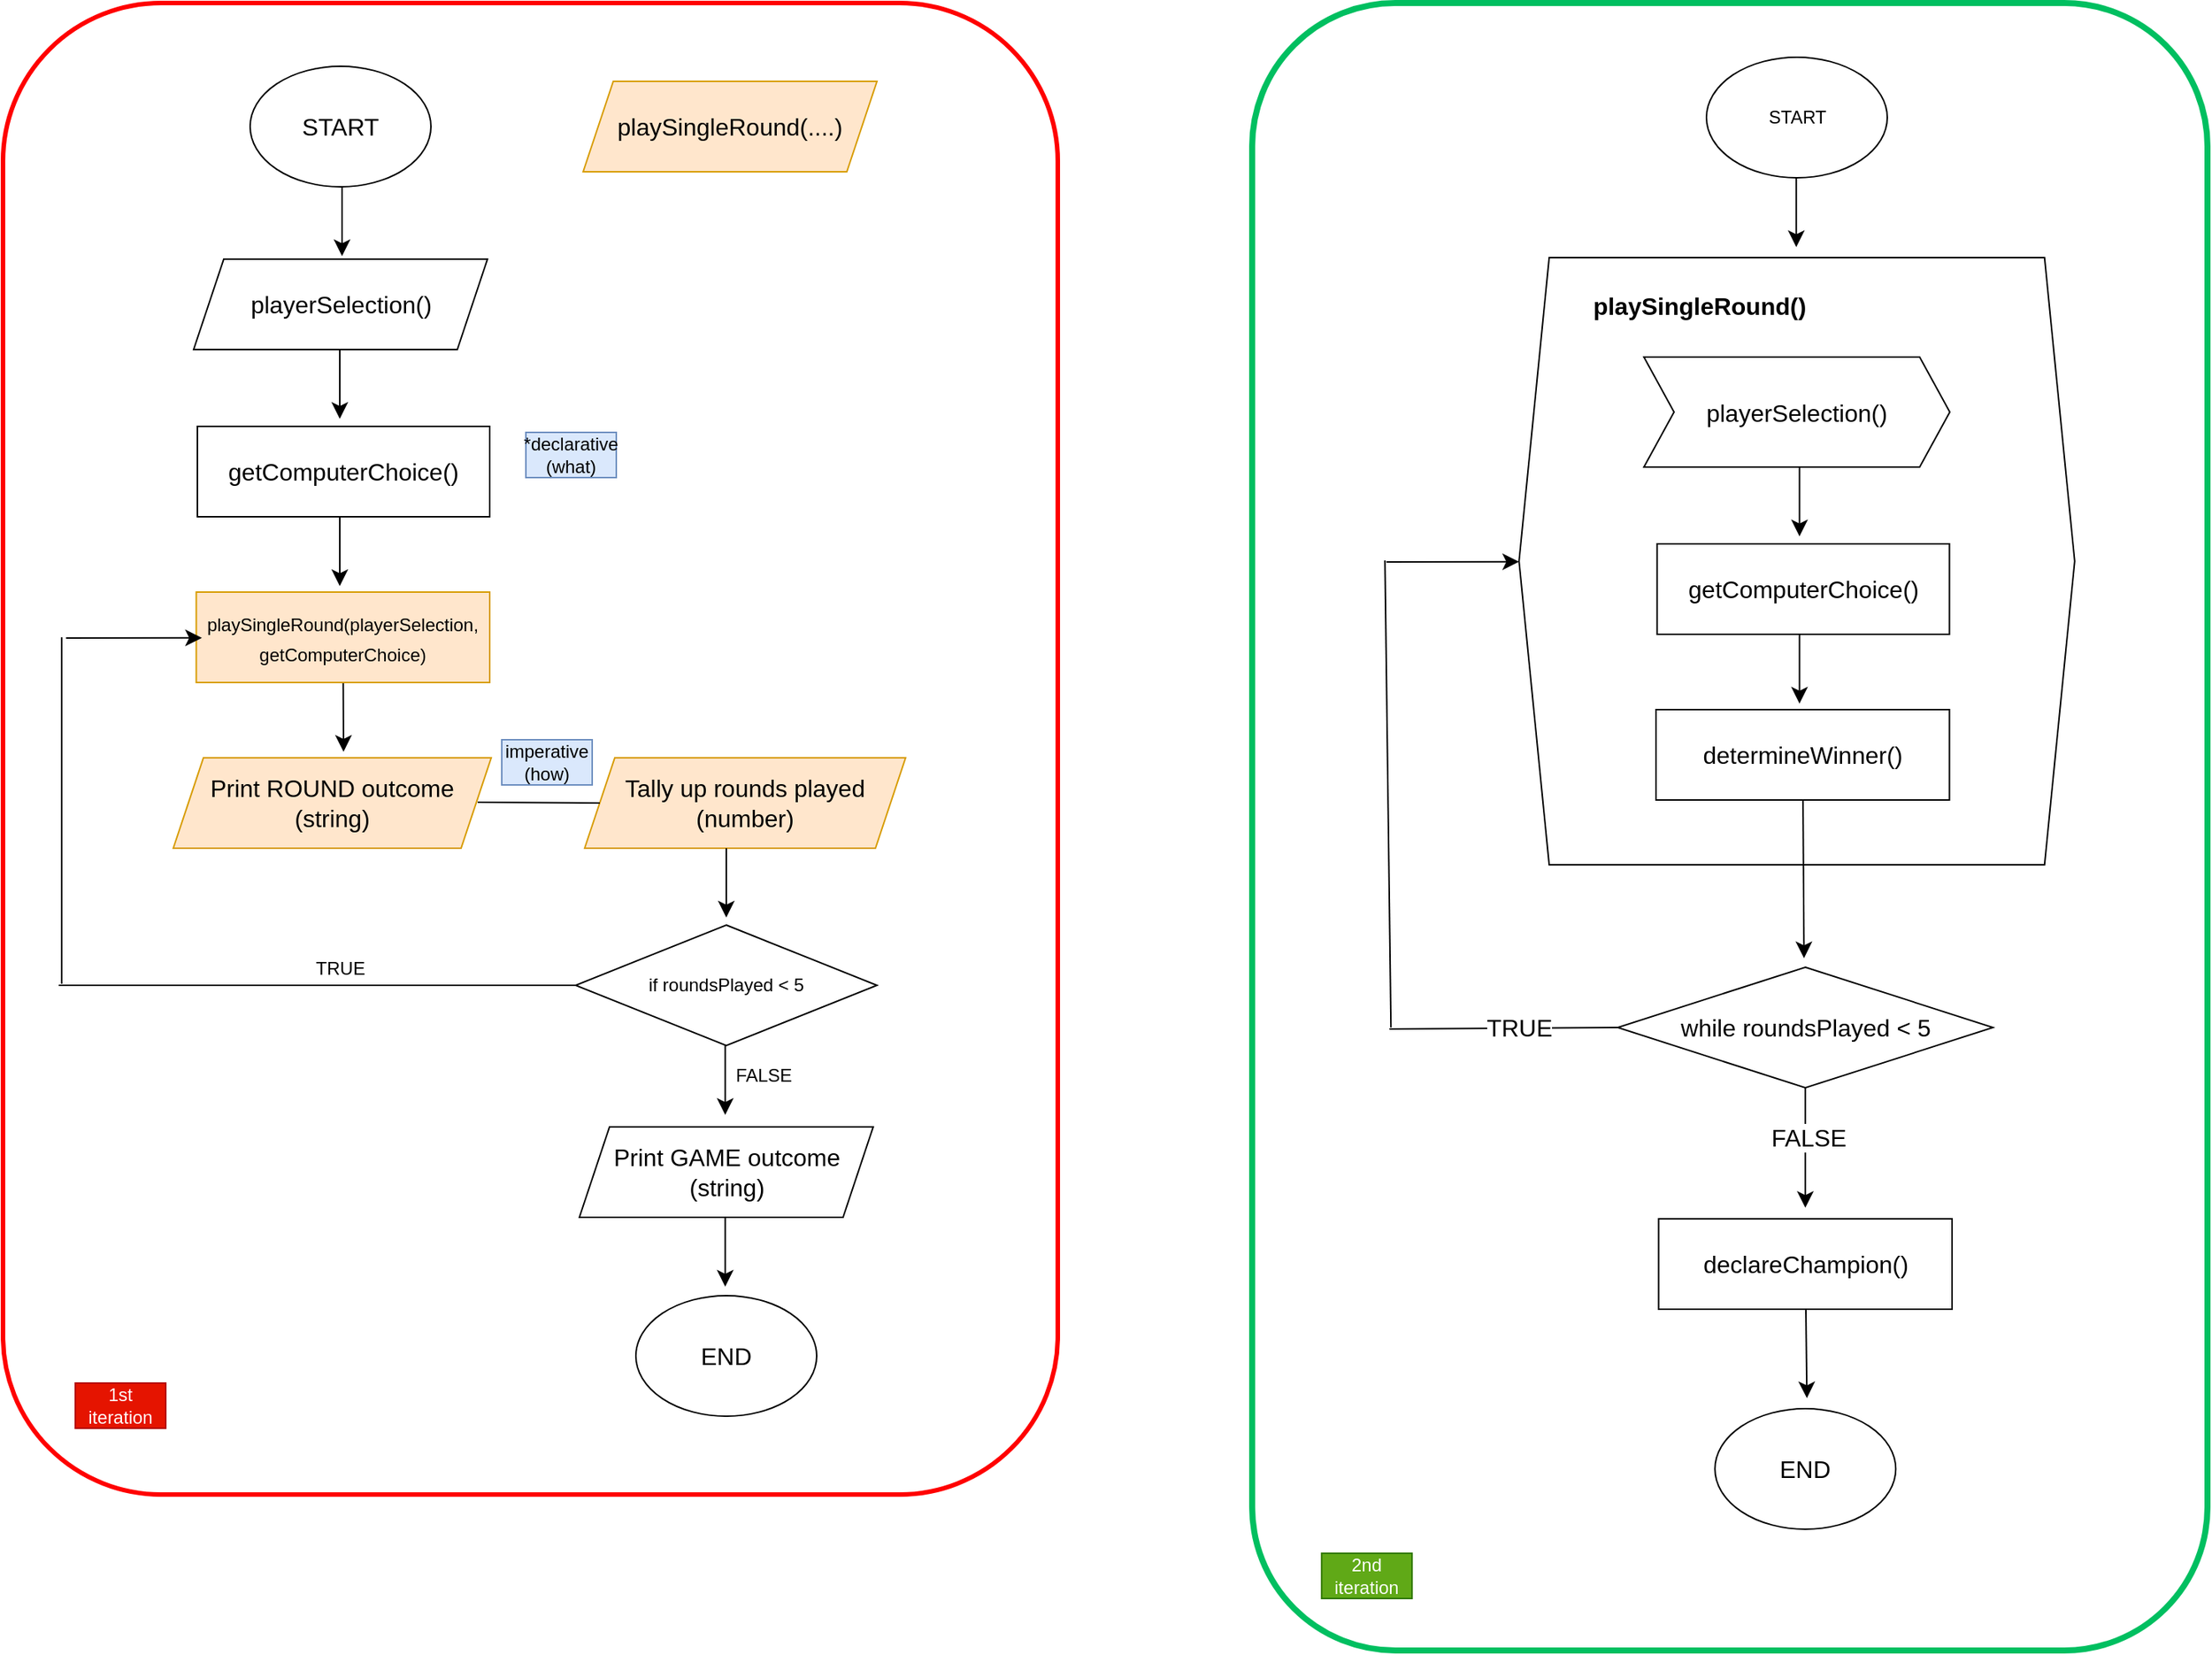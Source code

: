 <mxfile>
    <diagram id="ce9Kh-0NV0lILGy7-LgY" name="Page-1">
        <mxGraphModel dx="2310" dy="1748" grid="1" gridSize="10" guides="1" tooltips="1" connect="1" arrows="1" fold="1" page="0" pageScale="1" pageWidth="827" pageHeight="1169" background="none" math="0" shadow="0">
            <root>
                <mxCell id="0"/>
                <mxCell id="1" parent="0"/>
                <mxCell id="p4MHPP4dOXFgCDUE2EKb-68" value="" style="rounded=1;whiteSpace=wrap;html=1;fontSize=12;strokeColor=#00BF60;strokeWidth=4;" parent="1" vertex="1">
                    <mxGeometry x="970.0" y="-310" width="634" height="1093.5" as="geometry"/>
                </mxCell>
                <mxCell id="p4MHPP4dOXFgCDUE2EKb-32" value="" style="rounded=1;whiteSpace=wrap;html=1;fontSize=12;strokeColor=#FF0000;strokeWidth=3;" parent="1" vertex="1">
                    <mxGeometry x="141" y="-310" width="700" height="990" as="geometry"/>
                </mxCell>
                <mxCell id="p4MHPP4dOXFgCDUE2EKb-1" value="START" style="ellipse;whiteSpace=wrap;html=1;fontSize=16;" parent="1" vertex="1">
                    <mxGeometry x="305" y="-268" width="120" height="80" as="geometry"/>
                </mxCell>
                <mxCell id="p4MHPP4dOXFgCDUE2EKb-2" value="playerSelection()" style="shape=parallelogram;perimeter=parallelogramPerimeter;whiteSpace=wrap;html=1;fixedSize=1;fontSize=16;" parent="1" vertex="1">
                    <mxGeometry x="267.5" y="-140" width="195" height="60" as="geometry"/>
                </mxCell>
                <mxCell id="p4MHPP4dOXFgCDUE2EKb-3" value="Print ROUND outcome (string)" style="shape=parallelogram;perimeter=parallelogramPerimeter;whiteSpace=wrap;html=1;fixedSize=1;fontSize=16;fillColor=#ffe6cc;strokeColor=#d79b00;fontColor=#000000;" parent="1" vertex="1">
                    <mxGeometry x="254" y="191" width="211" height="60" as="geometry"/>
                </mxCell>
                <mxCell id="p4MHPP4dOXFgCDUE2EKb-4" value="getComputerChoice()" style="rounded=0;whiteSpace=wrap;html=1;fontSize=16;" parent="1" vertex="1">
                    <mxGeometry x="270" y="-29" width="194" height="60" as="geometry"/>
                </mxCell>
                <mxCell id="p4MHPP4dOXFgCDUE2EKb-28" value="" style="edgeStyle=none;curved=1;rounded=0;orthogonalLoop=1;jettySize=auto;html=1;fontSize=12;startSize=8;endSize=8;" parent="1" source="p4MHPP4dOXFgCDUE2EKb-5" edge="1">
                    <mxGeometry relative="1" as="geometry">
                        <mxPoint x="367" y="187" as="targetPoint"/>
                    </mxGeometry>
                </mxCell>
                <mxCell id="p4MHPP4dOXFgCDUE2EKb-5" value="&lt;font style=&quot;font-size: 12px;&quot;&gt;playSingleRound(playerSelection, getComputerChoice)&lt;/font&gt;" style="rounded=0;whiteSpace=wrap;html=1;fontSize=16;fillColor=#ffe6cc;strokeColor=#d79b00;fontColor=#000000;" parent="1" vertex="1">
                    <mxGeometry x="269.25" y="81" width="194.75" height="60" as="geometry"/>
                </mxCell>
                <mxCell id="p4MHPP4dOXFgCDUE2EKb-6" value="Tally up rounds played&lt;br&gt;(number)" style="shape=parallelogram;perimeter=parallelogramPerimeter;whiteSpace=wrap;html=1;fixedSize=1;fontSize=16;fillColor=#ffe6cc;strokeColor=#d79b00;fontColor=#000000;" parent="1" vertex="1">
                    <mxGeometry x="527" y="191" width="213" height="60" as="geometry"/>
                </mxCell>
                <mxCell id="p4MHPP4dOXFgCDUE2EKb-7" value="" style="endArrow=classic;html=1;rounded=0;fontSize=12;startSize=8;endSize=8;curved=1;" parent="1" edge="1">
                    <mxGeometry width="50" height="50" relative="1" as="geometry">
                        <mxPoint x="366" y="-188" as="sourcePoint"/>
                        <mxPoint x="366" y="-142" as="targetPoint"/>
                    </mxGeometry>
                </mxCell>
                <mxCell id="p4MHPP4dOXFgCDUE2EKb-8" value="" style="endArrow=classic;html=1;rounded=0;fontSize=12;startSize=8;endSize=8;curved=1;" parent="1" edge="1">
                    <mxGeometry width="50" height="50" relative="1" as="geometry">
                        <mxPoint x="364.5" y="-80" as="sourcePoint"/>
                        <mxPoint x="364.5" y="-34" as="targetPoint"/>
                    </mxGeometry>
                </mxCell>
                <mxCell id="p4MHPP4dOXFgCDUE2EKb-9" value="" style="endArrow=classic;html=1;rounded=0;fontSize=12;startSize=8;endSize=8;curved=1;" parent="1" edge="1">
                    <mxGeometry width="50" height="50" relative="1" as="geometry">
                        <mxPoint x="364.5" y="31" as="sourcePoint"/>
                        <mxPoint x="364.5" y="77" as="targetPoint"/>
                    </mxGeometry>
                </mxCell>
                <mxCell id="p4MHPP4dOXFgCDUE2EKb-11" value="" style="endArrow=none;html=1;rounded=0;fontSize=12;startSize=8;endSize=8;curved=1;entryX=0;entryY=0.5;entryDx=0;entryDy=0;" parent="1" target="p4MHPP4dOXFgCDUE2EKb-6" edge="1">
                    <mxGeometry width="50" height="50" relative="1" as="geometry">
                        <mxPoint x="456" y="220.5" as="sourcePoint"/>
                        <mxPoint x="518" y="218" as="targetPoint"/>
                    </mxGeometry>
                </mxCell>
                <mxCell id="p4MHPP4dOXFgCDUE2EKb-13" value="" style="endArrow=classic;html=1;rounded=0;fontSize=12;startSize=8;endSize=8;curved=1;" parent="1" edge="1">
                    <mxGeometry width="50" height="50" relative="1" as="geometry">
                        <mxPoint x="621" y="251" as="sourcePoint"/>
                        <mxPoint x="621" y="297" as="targetPoint"/>
                    </mxGeometry>
                </mxCell>
                <mxCell id="p4MHPP4dOXFgCDUE2EKb-14" value="" style="endArrow=classic;html=1;rounded=0;fontSize=12;startSize=8;endSize=8;curved=1;" parent="1" edge="1">
                    <mxGeometry width="50" height="50" relative="1" as="geometry">
                        <mxPoint x="620.29" y="382" as="sourcePoint"/>
                        <mxPoint x="620.29" y="428" as="targetPoint"/>
                    </mxGeometry>
                </mxCell>
                <mxCell id="p4MHPP4dOXFgCDUE2EKb-20" value="TRUE" style="text;strokeColor=none;fillColor=none;html=1;align=center;verticalAlign=middle;whiteSpace=wrap;rounded=0;fontSize=12;" parent="1" vertex="1">
                    <mxGeometry x="335" y="316" width="60" height="30" as="geometry"/>
                </mxCell>
                <mxCell id="p4MHPP4dOXFgCDUE2EKb-21" value="FALSE" style="text;strokeColor=none;fillColor=none;html=1;align=center;verticalAlign=middle;whiteSpace=wrap;rounded=0;fontSize=12;" parent="1" vertex="1">
                    <mxGeometry x="616" y="387" width="60" height="30" as="geometry"/>
                </mxCell>
                <mxCell id="p4MHPP4dOXFgCDUE2EKb-22" value="Print GAME outcome&lt;br&gt;(string)" style="shape=parallelogram;perimeter=parallelogramPerimeter;whiteSpace=wrap;html=1;fixedSize=1;fontSize=16;" parent="1" vertex="1">
                    <mxGeometry x="523.5" y="436" width="195" height="60" as="geometry"/>
                </mxCell>
                <mxCell id="p4MHPP4dOXFgCDUE2EKb-23" value="END" style="ellipse;whiteSpace=wrap;html=1;fontSize=16;" parent="1" vertex="1">
                    <mxGeometry x="561" y="548" width="120" height="80" as="geometry"/>
                </mxCell>
                <mxCell id="p4MHPP4dOXFgCDUE2EKb-24" value="" style="endArrow=classic;html=1;rounded=0;fontSize=12;startSize=8;endSize=8;curved=1;" parent="1" edge="1">
                    <mxGeometry width="50" height="50" relative="1" as="geometry">
                        <mxPoint x="620.29" y="496.0" as="sourcePoint"/>
                        <mxPoint x="620.29" y="542" as="targetPoint"/>
                    </mxGeometry>
                </mxCell>
                <mxCell id="p4MHPP4dOXFgCDUE2EKb-25" value="*declarative (what)" style="text;strokeColor=#6c8ebf;fillColor=#dae8fc;html=1;align=center;verticalAlign=middle;whiteSpace=wrap;rounded=0;fontSize=12;fontColor=#000000;" parent="1" vertex="1">
                    <mxGeometry x="488" y="-25" width="60" height="30" as="geometry"/>
                </mxCell>
                <mxCell id="p4MHPP4dOXFgCDUE2EKb-26" value="imperative (how)" style="text;strokeColor=#6c8ebf;fillColor=#dae8fc;html=1;align=center;verticalAlign=middle;whiteSpace=wrap;rounded=0;fontSize=12;fontColor=#000000;" parent="1" vertex="1">
                    <mxGeometry x="472" y="179" width="60" height="30" as="geometry"/>
                </mxCell>
                <mxCell id="p4MHPP4dOXFgCDUE2EKb-27" value="playSingleRound(....)" style="shape=parallelogram;perimeter=parallelogramPerimeter;whiteSpace=wrap;html=1;fixedSize=1;fontSize=16;labelBackgroundColor=none;labelBorderColor=none;fillColor=#ffe6cc;strokeColor=#d79b00;fontColor=#000000;" parent="1" vertex="1">
                    <mxGeometry x="526" y="-258" width="195" height="60" as="geometry"/>
                </mxCell>
                <mxCell id="p4MHPP4dOXFgCDUE2EKb-34" value="1st iteration" style="text;strokeColor=#B20000;fillColor=#e51400;html=1;align=center;verticalAlign=middle;whiteSpace=wrap;rounded=0;labelBackgroundColor=none;labelBorderColor=none;fontSize=12;fontColor=#ffffff;" parent="1" vertex="1">
                    <mxGeometry x="189" y="606" width="60" height="30" as="geometry"/>
                </mxCell>
                <mxCell id="p4MHPP4dOXFgCDUE2EKb-67" value="" style="group" parent="1" vertex="1" connectable="0">
                    <mxGeometry x="1058.12" y="-274" width="457.75" height="977" as="geometry"/>
                </mxCell>
                <mxCell id="p4MHPP4dOXFgCDUE2EKb-43" value="v" style="shape=hexagon;perimeter=hexagonPerimeter2;whiteSpace=wrap;html=1;fixedSize=1;labelBackgroundColor=none;labelBorderColor=none;fontSize=12;" parent="p4MHPP4dOXFgCDUE2EKb-67" vertex="1">
                    <mxGeometry x="89" y="133" width="368.75" height="403" as="geometry"/>
                </mxCell>
                <mxCell id="p4MHPP4dOXFgCDUE2EKb-35" value="START" style="ellipse;whiteSpace=wrap;html=1;labelBackgroundColor=none;labelBorderColor=none;fontSize=12;" parent="p4MHPP4dOXFgCDUE2EKb-67" vertex="1">
                    <mxGeometry x="213.38" width="120" height="80" as="geometry"/>
                </mxCell>
                <mxCell id="p4MHPP4dOXFgCDUE2EKb-40" value="" style="endArrow=classic;html=1;rounded=0;fontSize=12;startSize=8;endSize=8;curved=1;" parent="p4MHPP4dOXFgCDUE2EKb-67" edge="1">
                    <mxGeometry width="50" height="50" relative="1" as="geometry">
                        <mxPoint x="272.99" y="80" as="sourcePoint"/>
                        <mxPoint x="272.99" y="126" as="targetPoint"/>
                    </mxGeometry>
                </mxCell>
                <mxCell id="p4MHPP4dOXFgCDUE2EKb-44" value="" style="group;fontSize=16;" parent="p4MHPP4dOXFgCDUE2EKb-67" vertex="1" connectable="0">
                    <mxGeometry x="178.13" y="195" width="196.5" height="386" as="geometry"/>
                </mxCell>
                <mxCell id="p4MHPP4dOXFgCDUE2EKb-48" value="" style="group" parent="p4MHPP4dOXFgCDUE2EKb-44" vertex="1" connectable="0">
                    <mxGeometry y="17" width="196.5" height="386" as="geometry"/>
                </mxCell>
                <mxCell id="p4MHPP4dOXFgCDUE2EKb-37" value="getComputerChoice()" style="rounded=0;whiteSpace=wrap;html=1;fontSize=16;" parent="p4MHPP4dOXFgCDUE2EKb-48" vertex="1">
                    <mxGeometry x="2.5" y="111" width="194" height="60" as="geometry"/>
                </mxCell>
                <mxCell id="p4MHPP4dOXFgCDUE2EKb-38" value="" style="edgeStyle=none;curved=1;rounded=0;orthogonalLoop=1;jettySize=auto;html=1;fontSize=12;startSize=8;endSize=8;" parent="p4MHPP4dOXFgCDUE2EKb-48" source="p4MHPP4dOXFgCDUE2EKb-39" edge="1">
                    <mxGeometry relative="1" as="geometry">
                        <mxPoint x="100" y="386" as="targetPoint"/>
                    </mxGeometry>
                </mxCell>
                <mxCell id="p4MHPP4dOXFgCDUE2EKb-39" value="&lt;font style=&quot;font-size: 16px;&quot;&gt;determineWinner()&lt;/font&gt;" style="rounded=0;whiteSpace=wrap;html=1;fontSize=16;" parent="p4MHPP4dOXFgCDUE2EKb-48" vertex="1">
                    <mxGeometry x="1.75" y="221" width="194.75" height="60" as="geometry"/>
                </mxCell>
                <mxCell id="p4MHPP4dOXFgCDUE2EKb-41" value="" style="endArrow=classic;html=1;rounded=0;fontSize=12;startSize=8;endSize=8;curved=1;" parent="p4MHPP4dOXFgCDUE2EKb-48" edge="1">
                    <mxGeometry width="50" height="50" relative="1" as="geometry">
                        <mxPoint x="97" y="60" as="sourcePoint"/>
                        <mxPoint x="97" y="106" as="targetPoint"/>
                    </mxGeometry>
                </mxCell>
                <mxCell id="p4MHPP4dOXFgCDUE2EKb-42" value="" style="endArrow=classic;html=1;rounded=0;fontSize=12;startSize=8;endSize=8;curved=1;" parent="p4MHPP4dOXFgCDUE2EKb-48" edge="1">
                    <mxGeometry width="50" height="50" relative="1" as="geometry">
                        <mxPoint x="97" y="171" as="sourcePoint"/>
                        <mxPoint x="97" y="217" as="targetPoint"/>
                    </mxGeometry>
                </mxCell>
                <mxCell id="p4MHPP4dOXFgCDUE2EKb-45" value="&lt;font style=&quot;font-size: 16px;&quot;&gt;playSingleRound()&lt;/font&gt;" style="text;strokeColor=none;fillColor=none;html=1;align=center;verticalAlign=middle;whiteSpace=wrap;rounded=0;labelBackgroundColor=none;labelBorderColor=none;fontSize=12;fontStyle=1" parent="p4MHPP4dOXFgCDUE2EKb-67" vertex="1">
                    <mxGeometry x="132" y="147" width="154.13" height="36" as="geometry"/>
                </mxCell>
                <mxCell id="p4MHPP4dOXFgCDUE2EKb-61" style="edgeStyle=none;curved=1;rounded=0;orthogonalLoop=1;jettySize=auto;html=1;exitX=0.5;exitY=1;exitDx=0;exitDy=0;fontSize=16;startSize=8;endSize=8;" parent="p4MHPP4dOXFgCDUE2EKb-67" source="p4MHPP4dOXFgCDUE2EKb-49" edge="1">
                    <mxGeometry relative="1" as="geometry">
                        <mxPoint x="279" y="763.684" as="targetPoint"/>
                    </mxGeometry>
                </mxCell>
                <mxCell id="p4MHPP4dOXFgCDUE2EKb-62" value="FALSE" style="edgeLabel;html=1;align=center;verticalAlign=middle;resizable=0;points=[];fontSize=16;" parent="p4MHPP4dOXFgCDUE2EKb-61" vertex="1" connectable="0">
                    <mxGeometry x="0.09" relative="1" as="geometry">
                        <mxPoint x="2" y="-11" as="offset"/>
                    </mxGeometry>
                </mxCell>
                <mxCell id="p4MHPP4dOXFgCDUE2EKb-49" value="while roundsPlayed &amp;lt; 5" style="rhombus;whiteSpace=wrap;html=1;fontSize=16;" parent="p4MHPP4dOXFgCDUE2EKb-67" vertex="1">
                    <mxGeometry x="154.51" y="604" width="249" height="80" as="geometry"/>
                </mxCell>
                <mxCell id="p4MHPP4dOXFgCDUE2EKb-57" value="" style="endArrow=none;html=1;rounded=0;fontSize=16;startSize=8;endSize=8;curved=1;entryX=0;entryY=0.5;entryDx=0;entryDy=0;" parent="p4MHPP4dOXFgCDUE2EKb-67" target="p4MHPP4dOXFgCDUE2EKb-49" edge="1">
                    <mxGeometry width="50" height="50" relative="1" as="geometry">
                        <mxPoint x="3" y="645" as="sourcePoint"/>
                        <mxPoint x="-95" y="366" as="targetPoint"/>
                    </mxGeometry>
                </mxCell>
                <mxCell id="p4MHPP4dOXFgCDUE2EKb-60" value="TRUE" style="edgeLabel;html=1;align=center;verticalAlign=middle;resizable=0;points=[];fontSize=16;" parent="p4MHPP4dOXFgCDUE2EKb-57" vertex="1" connectable="0">
                    <mxGeometry x="-0.087" relative="1" as="geometry">
                        <mxPoint x="17" y="-1" as="offset"/>
                    </mxGeometry>
                </mxCell>
                <mxCell id="p4MHPP4dOXFgCDUE2EKb-58" value="" style="endArrow=none;html=1;rounded=0;fontSize=16;startSize=8;endSize=8;curved=1;" parent="p4MHPP4dOXFgCDUE2EKb-67" edge="1">
                    <mxGeometry width="50" height="50" relative="1" as="geometry">
                        <mxPoint x="4" y="644" as="sourcePoint"/>
                        <mxPoint y="334" as="targetPoint"/>
                    </mxGeometry>
                </mxCell>
                <mxCell id="p4MHPP4dOXFgCDUE2EKb-59" value="" style="endArrow=classic;html=1;rounded=0;fontSize=16;startSize=8;endSize=8;curved=1;" parent="p4MHPP4dOXFgCDUE2EKb-67" target="p4MHPP4dOXFgCDUE2EKb-43" edge="1">
                    <mxGeometry width="50" height="50" relative="1" as="geometry">
                        <mxPoint x="1" y="335" as="sourcePoint"/>
                        <mxPoint x="-95" y="366" as="targetPoint"/>
                    </mxGeometry>
                </mxCell>
                <mxCell id="p4MHPP4dOXFgCDUE2EKb-65" style="edgeStyle=none;curved=1;rounded=0;orthogonalLoop=1;jettySize=auto;html=1;fontSize=16;startSize=8;endSize=8;" parent="p4MHPP4dOXFgCDUE2EKb-67" source="p4MHPP4dOXFgCDUE2EKb-63" edge="1">
                    <mxGeometry relative="1" as="geometry">
                        <mxPoint x="280.053" y="890" as="targetPoint"/>
                    </mxGeometry>
                </mxCell>
                <mxCell id="p4MHPP4dOXFgCDUE2EKb-63" value="&lt;font style=&quot;font-size: 16px;&quot;&gt;declareChampion()&lt;/font&gt;" style="rounded=0;whiteSpace=wrap;html=1;fontSize=16;" parent="p4MHPP4dOXFgCDUE2EKb-67" vertex="1">
                    <mxGeometry x="181.63" y="771" width="194.75" height="60" as="geometry"/>
                </mxCell>
                <mxCell id="p4MHPP4dOXFgCDUE2EKb-64" value="END" style="ellipse;whiteSpace=wrap;html=1;fontSize=16;" parent="p4MHPP4dOXFgCDUE2EKb-67" vertex="1">
                    <mxGeometry x="219.01" y="897" width="120" height="80" as="geometry"/>
                </mxCell>
                <mxCell id="p4MHPP4dOXFgCDUE2EKb-66" value="playerSelection()" style="shape=step;perimeter=stepPerimeter;whiteSpace=wrap;html=1;fixedSize=1;labelBackgroundColor=none;labelBorderColor=none;fontSize=16;" parent="p4MHPP4dOXFgCDUE2EKb-67" vertex="1">
                    <mxGeometry x="171.87" y="199" width="203" height="73" as="geometry"/>
                </mxCell>
                <mxCell id="p4MHPP4dOXFgCDUE2EKb-69" value="2nd iteration" style="text;strokeColor=#2D7600;fillColor=#60a917;html=1;align=center;verticalAlign=middle;whiteSpace=wrap;rounded=0;labelBackgroundColor=none;labelBorderColor=none;fontSize=12;fontColor=#ffffff;" parent="1" vertex="1">
                    <mxGeometry x="1016.12" y="719" width="60" height="30" as="geometry"/>
                </mxCell>
                <mxCell id="p4MHPP4dOXFgCDUE2EKb-12" value="if roundsPlayed &amp;lt; 5" style="rhombus;whiteSpace=wrap;html=1;fontSize=12;" parent="1" vertex="1">
                    <mxGeometry x="521" y="302" width="200" height="80" as="geometry"/>
                </mxCell>
                <mxCell id="p4MHPP4dOXFgCDUE2EKb-29" value="" style="group" parent="1" vertex="1" connectable="0">
                    <mxGeometry x="178" y="111" width="95" height="231" as="geometry"/>
                </mxCell>
                <mxCell id="p4MHPP4dOXFgCDUE2EKb-17" value="" style="endArrow=none;html=1;rounded=0;fontSize=12;startSize=8;endSize=8;curved=1;exitX=0;exitY=0.5;exitDx=0;exitDy=0;" parent="p4MHPP4dOXFgCDUE2EKb-29" source="p4MHPP4dOXFgCDUE2EKb-12" edge="1">
                    <mxGeometry width="50" height="50" relative="1" as="geometry">
                        <mxPoint x="331.061" y="211.113" as="sourcePoint"/>
                        <mxPoint y="231.0" as="targetPoint"/>
                    </mxGeometry>
                </mxCell>
                <mxCell id="p4MHPP4dOXFgCDUE2EKb-18" value="" style="endArrow=none;html=1;rounded=0;fontSize=12;startSize=8;endSize=8;curved=1;" parent="p4MHPP4dOXFgCDUE2EKb-29" edge="1">
                    <mxGeometry width="50" height="50" relative="1" as="geometry">
                        <mxPoint x="1.919" y="229.98" as="sourcePoint"/>
                        <mxPoint x="1.919" as="targetPoint"/>
                    </mxGeometry>
                </mxCell>
                <mxCell id="p4MHPP4dOXFgCDUE2EKb-19" value="" style="endArrow=classic;html=1;rounded=0;fontSize=12;startSize=8;endSize=8;curved=1;" parent="p4MHPP4dOXFgCDUE2EKb-29" edge="1">
                    <mxGeometry width="50" height="50" relative="1" as="geometry">
                        <mxPoint x="4.798" y="0.51" as="sourcePoint"/>
                        <mxPoint x="95" y="0.377" as="targetPoint"/>
                    </mxGeometry>
                </mxCell>
            </root>
        </mxGraphModel>
    </diagram>
</mxfile>
